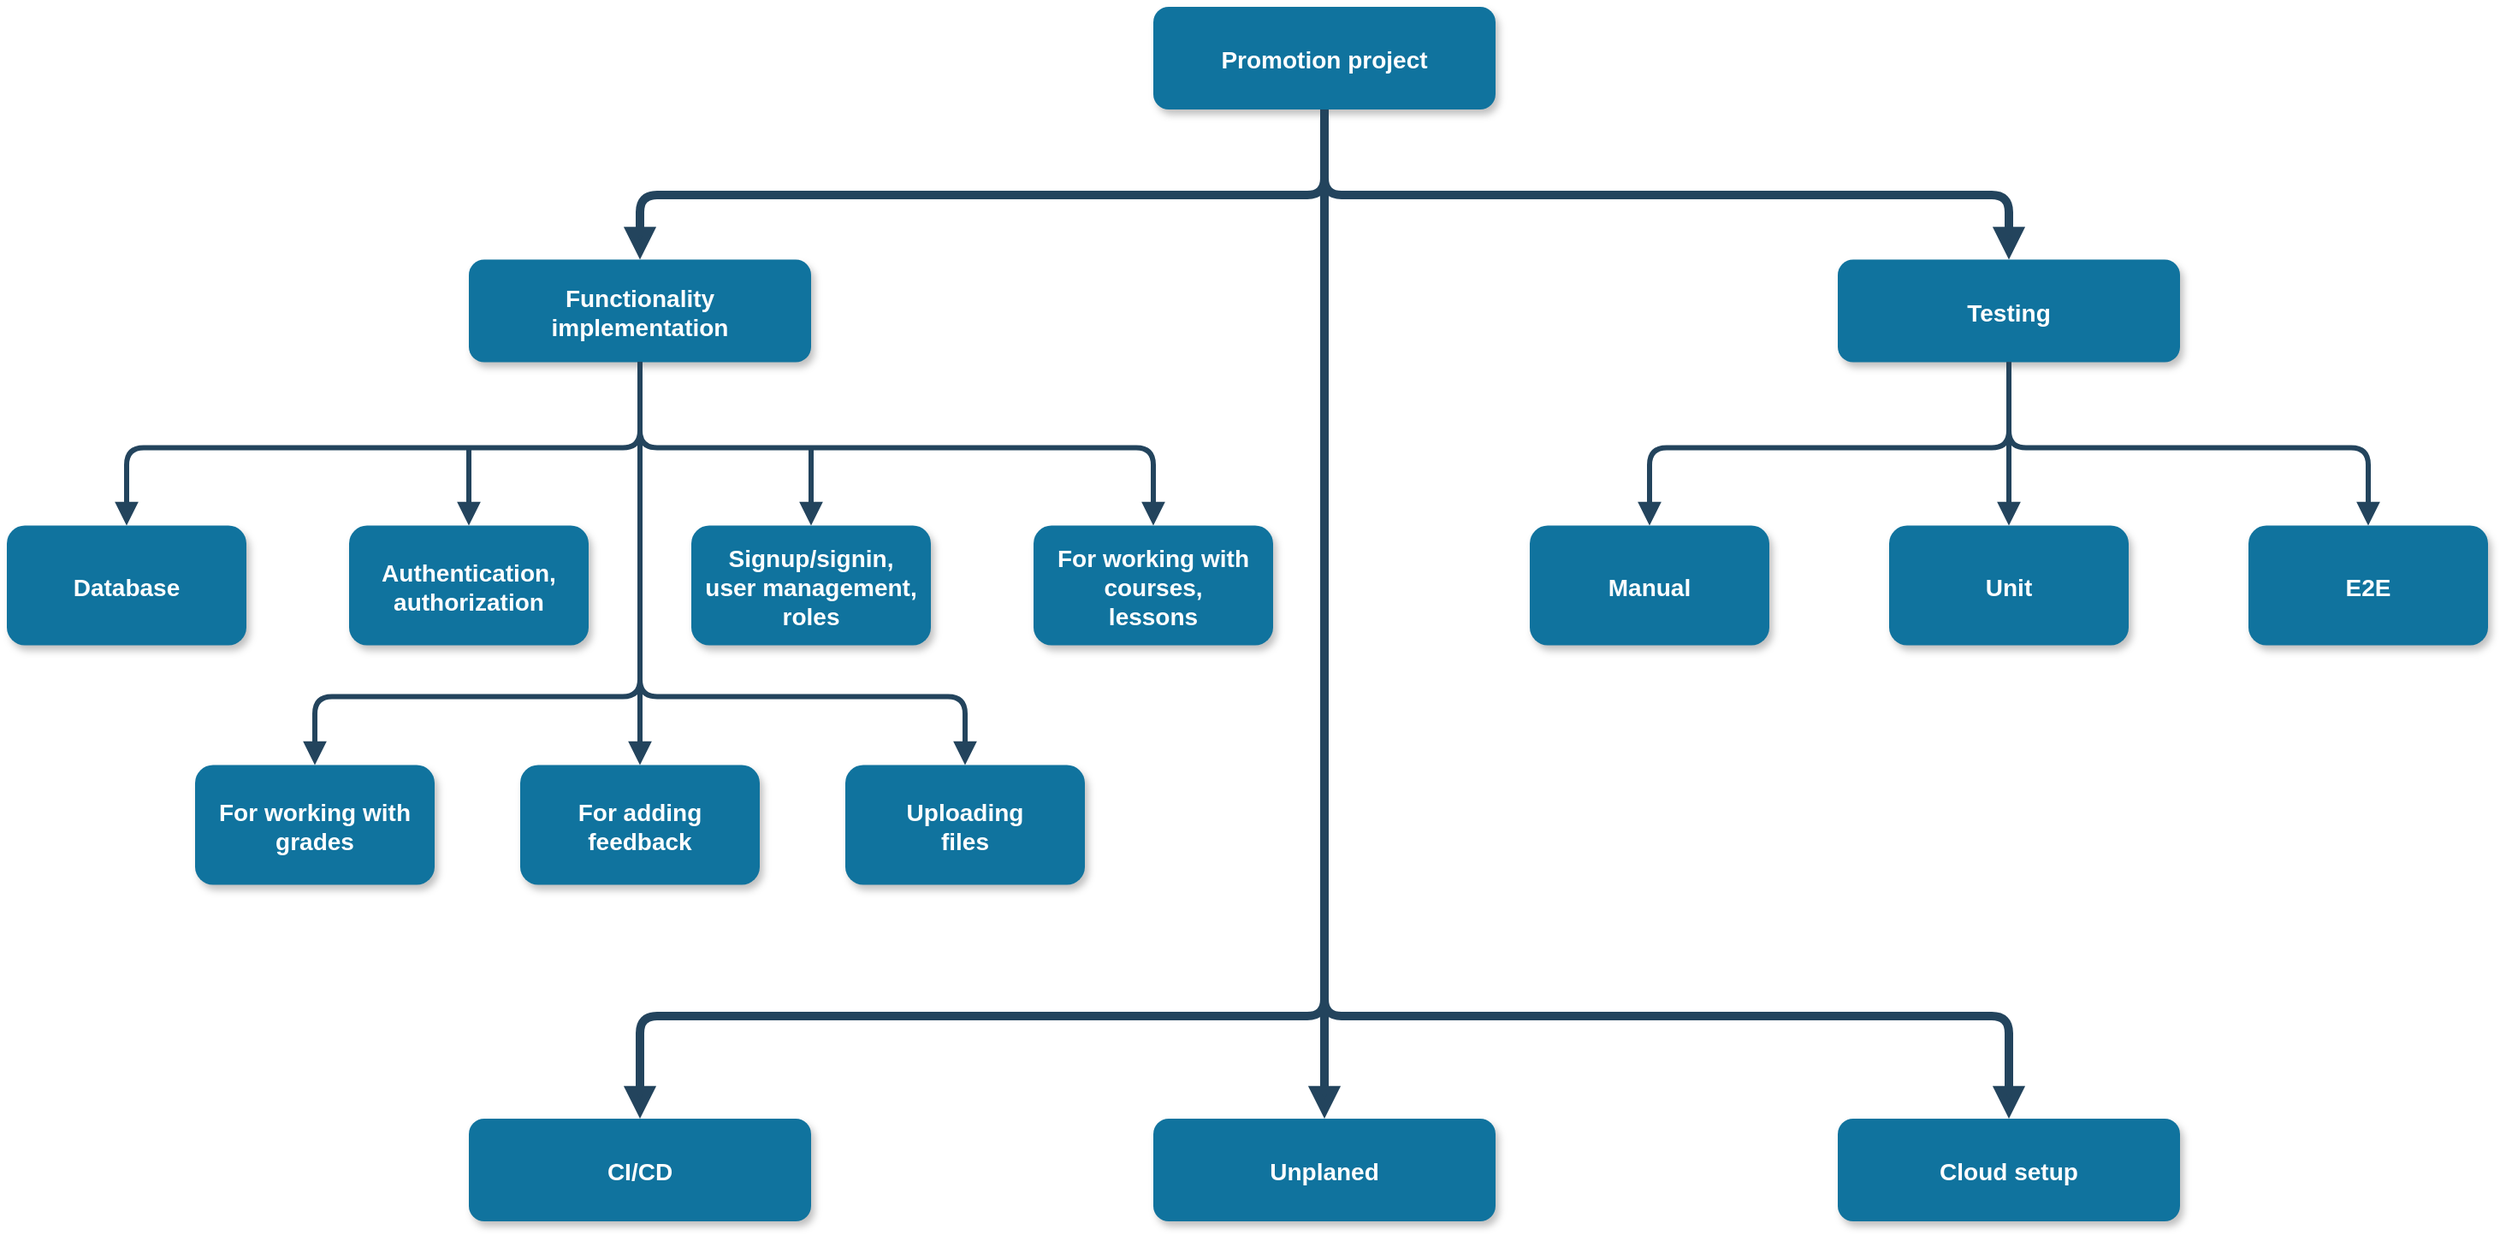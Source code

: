 <mxfile version="20.2.2" type="github">
  <diagram name="Page-1" id="97916047-d0de-89f5-080d-49f4d83e522f">
    <mxGraphModel dx="1943" dy="1104" grid="1" gridSize="10" guides="1" tooltips="1" connect="1" arrows="1" fold="1" page="1" pageScale="1.5" pageWidth="1169" pageHeight="827" background="none" math="0" shadow="0">
      <root>
        <mxCell id="0" />
        <mxCell id="1" parent="0" />
        <mxCell id="2" value="Promotion project" style="rounded=1;fillColor=#10739E;strokeColor=none;shadow=1;gradientColor=none;fontStyle=1;fontColor=#FFFFFF;fontSize=14;" parent="1" vertex="1">
          <mxGeometry x="860" y="170" width="200" height="60" as="geometry" />
        </mxCell>
        <mxCell id="4" value="Functionality &#xa;implementation" style="rounded=1;fillColor=#10739E;strokeColor=none;shadow=1;gradientColor=none;fontStyle=1;fontColor=#FFFFFF;fontSize=14;" parent="1" vertex="1">
          <mxGeometry x="460" y="317.75" width="200" height="60" as="geometry" />
        </mxCell>
        <mxCell id="5" value="CI/CD" style="rounded=1;fillColor=#10739E;strokeColor=none;shadow=1;gradientColor=none;fontStyle=1;fontColor=#FFFFFF;fontSize=14;" parent="1" vertex="1">
          <mxGeometry x="460" y="820" width="200" height="60" as="geometry" />
        </mxCell>
        <mxCell id="6" value="Cloud setup" style="rounded=1;fillColor=#10739E;strokeColor=none;shadow=1;gradientColor=none;fontStyle=1;fontColor=#FFFFFF;fontSize=14;" parent="1" vertex="1">
          <mxGeometry x="1260" y="820" width="200" height="60" as="geometry" />
        </mxCell>
        <mxCell id="18" value="Manual" style="rounded=1;fillColor=#10739E;strokeColor=none;shadow=1;gradientColor=none;fontStyle=1;fontColor=#FFFFFF;fontSize=14;" parent="1" vertex="1">
          <mxGeometry x="1080" y="473.25" width="140" height="70" as="geometry" />
        </mxCell>
        <mxCell id="30" value="" style="edgeStyle=elbowEdgeStyle;elbow=vertical;strokeWidth=5;endArrow=block;endFill=1;fontStyle=1;strokeColor=#23445D;exitX=0.5;exitY=1;exitDx=0;exitDy=0;entryX=0.5;entryY=0;entryDx=0;entryDy=0;" parent="1" source="2" target="lgOt8-nluyBLM5gNGaS2-56" edge="1">
          <mxGeometry x="230" y="-10" width="100" height="100" as="geometry">
            <mxPoint x="980" y="234.5" as="sourcePoint" />
            <mxPoint x="1600" y="480" as="targetPoint" />
            <Array as="points">
              <mxPoint x="1060" y="280" />
              <mxPoint x="1110" y="284.5" />
              <mxPoint x="980" y="274.5" />
              <mxPoint x="1070" y="294.5" />
              <mxPoint x="988" y="274.5" />
            </Array>
          </mxGeometry>
        </mxCell>
        <mxCell id="lgOt8-nluyBLM5gNGaS2-56" value="Testing" style="rounded=1;fillColor=#10739E;strokeColor=none;shadow=1;gradientColor=none;fontStyle=1;fontColor=#FFFFFF;fontSize=14;" parent="1" vertex="1">
          <mxGeometry x="1260" y="317.75" width="200" height="60" as="geometry" />
        </mxCell>
        <mxCell id="lgOt8-nluyBLM5gNGaS2-57" value="Unplaned" style="rounded=1;fillColor=#10739E;strokeColor=none;shadow=1;gradientColor=none;fontStyle=1;fontColor=#FFFFFF;fontSize=14;" parent="1" vertex="1">
          <mxGeometry x="860" y="820" width="200" height="60" as="geometry" />
        </mxCell>
        <mxCell id="lgOt8-nluyBLM5gNGaS2-62" value="" style="edgeStyle=elbowEdgeStyle;elbow=vertical;strokeWidth=5;endArrow=block;endFill=1;fontStyle=1;strokeColor=#23445D;exitX=0.5;exitY=1;exitDx=0;exitDy=0;entryX=0.5;entryY=0;entryDx=0;entryDy=0;" parent="1" source="2" target="4" edge="1">
          <mxGeometry x="159.57" y="-225.5" width="100" height="100" as="geometry">
            <mxPoint x="749.57" y="284.5" as="sourcePoint" />
            <mxPoint x="150" y="330" as="targetPoint" />
            <Array as="points">
              <mxPoint x="510" y="280" />
            </Array>
          </mxGeometry>
        </mxCell>
        <mxCell id="lgOt8-nluyBLM5gNGaS2-63" value="" style="edgeStyle=elbowEdgeStyle;elbow=vertical;strokeWidth=5;endArrow=block;endFill=1;fontStyle=1;strokeColor=#23445D;entryX=0.5;entryY=0;entryDx=0;entryDy=0;exitX=0.5;exitY=1;exitDx=0;exitDy=0;" parent="1" source="2" target="6" edge="1">
          <mxGeometry x="391.78" y="-225.5" width="100" height="100" as="geometry">
            <mxPoint x="981.78" y="284.5" as="sourcePoint" />
            <mxPoint x="982.21" y="324.5" as="targetPoint" />
            <Array as="points">
              <mxPoint x="980" y="760" />
              <mxPoint x="1070" y="690" />
            </Array>
          </mxGeometry>
        </mxCell>
        <mxCell id="lgOt8-nluyBLM5gNGaS2-66" value="" style="edgeStyle=elbowEdgeStyle;elbow=vertical;strokeWidth=3;endArrow=block;endFill=1;fontStyle=1;strokeColor=#23445D;exitX=0.5;exitY=1;exitDx=0;exitDy=0;entryX=0.5;entryY=0;entryDx=0;entryDy=0;" parent="1" source="lgOt8-nluyBLM5gNGaS2-56" target="18" edge="1">
          <mxGeometry x="489.5" y="-82.25" width="100" height="100" as="geometry">
            <mxPoint x="1359.5" y="427.75" as="sourcePoint" />
            <mxPoint x="1359.5" y="457.75" as="targetPoint" />
            <Array as="points">
              <mxPoint x="1260" y="427.75" />
              <mxPoint x="1260" y="437.75" />
              <mxPoint x="1340" y="427.75" />
              <mxPoint x="1280" y="447.75" />
            </Array>
          </mxGeometry>
        </mxCell>
        <mxCell id="lgOt8-nluyBLM5gNGaS2-68" value="Unit" style="rounded=1;fillColor=#10739E;strokeColor=none;shadow=1;gradientColor=none;fontStyle=1;fontColor=#FFFFFF;fontSize=14;" parent="1" vertex="1">
          <mxGeometry x="1290" y="473.25" width="140" height="70" as="geometry" />
        </mxCell>
        <mxCell id="lgOt8-nluyBLM5gNGaS2-69" value="E2E" style="rounded=1;fillColor=#10739E;strokeColor=none;shadow=1;gradientColor=none;fontStyle=1;fontColor=#FFFFFF;fontSize=14;" parent="1" vertex="1">
          <mxGeometry x="1500" y="473.25" width="140" height="70" as="geometry" />
        </mxCell>
        <mxCell id="lgOt8-nluyBLM5gNGaS2-70" value="" style="edgeStyle=elbowEdgeStyle;elbow=vertical;strokeWidth=3;endArrow=block;endFill=1;fontStyle=1;strokeColor=#23445D;exitX=0.5;exitY=1;exitDx=0;exitDy=0;entryX=0.5;entryY=0;entryDx=0;entryDy=0;" parent="1" source="lgOt8-nluyBLM5gNGaS2-56" target="lgOt8-nluyBLM5gNGaS2-69" edge="1">
          <mxGeometry x="499.5" y="-72.25" width="100" height="100" as="geometry">
            <mxPoint x="1370" y="437.75" as="sourcePoint" />
            <mxPoint x="1550" y="467.75" as="targetPoint" />
            <Array as="points">
              <mxPoint x="1410" y="427.75" />
              <mxPoint x="1450" y="447.75" />
            </Array>
          </mxGeometry>
        </mxCell>
        <mxCell id="lgOt8-nluyBLM5gNGaS2-71" value="" style="edgeStyle=elbowEdgeStyle;elbow=vertical;strokeWidth=3;endArrow=block;endFill=1;fontStyle=1;strokeColor=#23445D;exitX=0.5;exitY=1;exitDx=0;exitDy=0;entryX=0.5;entryY=0;entryDx=0;entryDy=0;" parent="1" source="lgOt8-nluyBLM5gNGaS2-56" target="lgOt8-nluyBLM5gNGaS2-68" edge="1">
          <mxGeometry x="769.76" y="-72.25" width="100" height="100" as="geometry">
            <mxPoint x="1359.76" y="437.75" as="sourcePoint" />
            <mxPoint x="1360" y="457.75" as="targetPoint" />
            <Array as="points">
              <mxPoint x="1360" y="407.75" />
            </Array>
          </mxGeometry>
        </mxCell>
        <mxCell id="lgOt8-nluyBLM5gNGaS2-72" value="Database" style="rounded=1;fillColor=#10739E;strokeColor=none;shadow=1;gradientColor=none;fontStyle=1;fontColor=#FFFFFF;fontSize=14;" parent="1" vertex="1">
          <mxGeometry x="190" y="473.25" width="140" height="70" as="geometry" />
        </mxCell>
        <mxCell id="lgOt8-nluyBLM5gNGaS2-73" value="Signup/signin,&#xa;user management,&#xa;roles" style="rounded=1;fillColor=#10739E;strokeColor=none;shadow=1;gradientColor=none;fontStyle=1;fontColor=#FFFFFF;fontSize=14;" parent="1" vertex="1">
          <mxGeometry x="590" y="473.25" width="140" height="70" as="geometry" />
        </mxCell>
        <mxCell id="lgOt8-nluyBLM5gNGaS2-74" value="Authentication,&#xa;authorization" style="rounded=1;fillColor=#10739E;strokeColor=none;shadow=1;gradientColor=none;fontStyle=1;fontColor=#FFFFFF;fontSize=14;" parent="1" vertex="1">
          <mxGeometry x="390" y="473.25" width="140" height="70" as="geometry" />
        </mxCell>
        <mxCell id="lgOt8-nluyBLM5gNGaS2-75" value="For working with&#xa;courses,&#xa;lessons" style="rounded=1;fillColor=#10739E;strokeColor=none;shadow=1;gradientColor=none;fontStyle=1;fontColor=#FFFFFF;fontSize=14;" parent="1" vertex="1">
          <mxGeometry x="790" y="473.25" width="140" height="70" as="geometry" />
        </mxCell>
        <mxCell id="lgOt8-nluyBLM5gNGaS2-76" value="Uploading&#xa;files" style="rounded=1;fillColor=#10739E;strokeColor=none;shadow=1;gradientColor=none;fontStyle=1;fontColor=#FFFFFF;fontSize=14;" parent="1" vertex="1">
          <mxGeometry x="680" y="613.25" width="140" height="70" as="geometry" />
        </mxCell>
        <mxCell id="lgOt8-nluyBLM5gNGaS2-77" value="For working with&#xa;grades" style="rounded=1;fillColor=#10739E;strokeColor=none;shadow=1;gradientColor=none;fontStyle=1;fontColor=#FFFFFF;fontSize=14;" parent="1" vertex="1">
          <mxGeometry x="300" y="613.25" width="140" height="70" as="geometry" />
        </mxCell>
        <mxCell id="lgOt8-nluyBLM5gNGaS2-78" value="" style="edgeStyle=elbowEdgeStyle;elbow=vertical;strokeWidth=3;endArrow=block;endFill=1;fontStyle=1;strokeColor=#23445D;exitX=0.5;exitY=1;exitDx=0;exitDy=0;entryX=0.5;entryY=0;entryDx=0;entryDy=0;" parent="1" source="4" target="lgOt8-nluyBLM5gNGaS2-72" edge="1">
          <mxGeometry x="-310.5" y="-116.75" width="100" height="100" as="geometry">
            <mxPoint x="560" y="383.25" as="sourcePoint" />
            <mxPoint x="400" y="478.75" as="targetPoint" />
            <Array as="points">
              <mxPoint x="440" y="427.75" />
              <mxPoint x="480" y="433.25" />
            </Array>
          </mxGeometry>
        </mxCell>
        <mxCell id="lgOt8-nluyBLM5gNGaS2-79" value="" style="edgeStyle=elbowEdgeStyle;elbow=vertical;strokeWidth=3;endArrow=block;endFill=1;fontStyle=1;strokeColor=#23445D;entryX=0.5;entryY=0;entryDx=0;entryDy=0;" parent="1" target="lgOt8-nluyBLM5gNGaS2-74" edge="1">
          <mxGeometry x="-120.34" y="-76.75" width="100" height="100" as="geometry">
            <mxPoint x="460" y="428" as="sourcePoint" />
            <mxPoint x="470" y="463.25" as="targetPoint" />
          </mxGeometry>
        </mxCell>
        <mxCell id="lgOt8-nluyBLM5gNGaS2-80" value="" style="edgeStyle=elbowEdgeStyle;elbow=vertical;strokeWidth=3;endArrow=block;endFill=1;fontStyle=1;strokeColor=#23445D;exitX=0.5;exitY=1;exitDx=0;exitDy=0;entryX=0.5;entryY=0;entryDx=0;entryDy=0;" parent="1" source="4" target="lgOt8-nluyBLM5gNGaS2-75" edge="1">
          <mxGeometry x="-40.5" y="-101.25" width="100" height="100" as="geometry">
            <mxPoint x="830" y="393.25" as="sourcePoint" />
            <mxPoint x="850" y="463.25" as="targetPoint" />
            <Array as="points">
              <mxPoint x="770" y="427.75" />
              <mxPoint x="710" y="433.25" />
            </Array>
          </mxGeometry>
        </mxCell>
        <mxCell id="lgOt8-nluyBLM5gNGaS2-81" value="" style="edgeStyle=elbowEdgeStyle;elbow=vertical;strokeWidth=3;endArrow=block;endFill=1;fontStyle=1;strokeColor=#23445D;entryX=0.5;entryY=0;entryDx=0;entryDy=0;" parent="1" target="lgOt8-nluyBLM5gNGaS2-73" edge="1">
          <mxGeometry x="79.66" y="-76.75" width="100" height="100" as="geometry">
            <mxPoint x="660" y="428" as="sourcePoint" />
            <mxPoint x="670" y="463.25" as="targetPoint" />
          </mxGeometry>
        </mxCell>
        <mxCell id="lgOt8-nluyBLM5gNGaS2-82" value="" style="edgeStyle=elbowEdgeStyle;elbow=vertical;strokeWidth=3;endArrow=block;endFill=1;fontStyle=1;strokeColor=#23445D;exitX=0.5;exitY=1;exitDx=0;exitDy=0;entryX=0.5;entryY=0;entryDx=0;entryDy=0;" parent="1" source="4" target="lgOt8-nluyBLM5gNGaS2-77" edge="1">
          <mxGeometry x="-30.34" y="-46.75" width="100" height="100" as="geometry">
            <mxPoint x="559.66" y="463.25" as="sourcePoint" />
            <mxPoint x="530" y="583.25" as="targetPoint" />
            <Array as="points">
              <mxPoint x="560" y="573.25" />
            </Array>
          </mxGeometry>
        </mxCell>
        <mxCell id="lgOt8-nluyBLM5gNGaS2-83" value="" style="edgeStyle=elbowEdgeStyle;elbow=vertical;strokeWidth=3;endArrow=block;endFill=1;fontStyle=1;strokeColor=#23445D;exitX=0.5;exitY=1;exitDx=0;exitDy=0;entryX=0.5;entryY=0;entryDx=0;entryDy=0;" parent="1" source="4" target="lgOt8-nluyBLM5gNGaS2-76" edge="1">
          <mxGeometry x="9.66" y="-21.25" width="100" height="100" as="geometry">
            <mxPoint x="600" y="403.25" as="sourcePoint" />
            <mxPoint x="710" y="583.25" as="targetPoint" />
            <Array as="points">
              <mxPoint x="630" y="573.25" />
            </Array>
          </mxGeometry>
        </mxCell>
        <mxCell id="lgOt8-nluyBLM5gNGaS2-84" value="For adding &#xa;feedback" style="rounded=1;fillColor=#10739E;strokeColor=none;shadow=1;gradientColor=none;fontStyle=1;fontColor=#FFFFFF;fontSize=14;" parent="1" vertex="1">
          <mxGeometry x="490" y="613.25" width="140" height="70" as="geometry" />
        </mxCell>
        <mxCell id="lgOt8-nluyBLM5gNGaS2-85" value="" style="edgeStyle=elbowEdgeStyle;elbow=vertical;strokeWidth=3;endArrow=block;endFill=1;fontStyle=1;strokeColor=#23445D;entryX=0.5;entryY=0;entryDx=0;entryDy=0;exitX=0.5;exitY=1;exitDx=0;exitDy=0;" parent="1" source="4" target="lgOt8-nluyBLM5gNGaS2-84" edge="1">
          <mxGeometry x="-30.21" y="53.25" width="100" height="100" as="geometry">
            <mxPoint x="559.79" y="563.25" as="sourcePoint" />
            <mxPoint x="560.13" y="603.25" as="targetPoint" />
          </mxGeometry>
        </mxCell>
        <mxCell id="9EEQ3FYE2I2rKsq-IMvb-35" value="" style="edgeStyle=elbowEdgeStyle;elbow=vertical;strokeWidth=5;endArrow=block;endFill=1;fontStyle=1;strokeColor=#23445D;exitX=0.5;exitY=1;exitDx=0;exitDy=0;entryX=0.5;entryY=0;entryDx=0;entryDy=0;" parent="1" source="2" target="5" edge="1">
          <mxGeometry x="89.5" y="280" width="100" height="100" as="geometry">
            <mxPoint x="960" y="740" as="sourcePoint" />
            <mxPoint x="800" y="835.5" as="targetPoint" />
            <Array as="points">
              <mxPoint x="760" y="760" />
              <mxPoint x="860" y="800" />
              <mxPoint x="940" y="790" />
              <mxPoint x="880" y="810" />
            </Array>
          </mxGeometry>
        </mxCell>
        <mxCell id="9EEQ3FYE2I2rKsq-IMvb-36" value="" style="edgeStyle=elbowEdgeStyle;elbow=vertical;strokeWidth=5;endArrow=block;endFill=1;fontStyle=1;strokeColor=#23445D;exitX=0.5;exitY=1;exitDx=0;exitDy=0;entryX=0.5;entryY=0;entryDx=0;entryDy=0;" parent="1" source="2" target="lgOt8-nluyBLM5gNGaS2-57" edge="1">
          <mxGeometry x="369.28" y="254.5" width="100" height="100" as="geometry">
            <mxPoint x="959.52" y="704.5" as="sourcePoint" />
            <mxPoint x="960" y="780" as="targetPoint" />
            <Array as="points">
              <mxPoint x="959.52" y="734.5" />
            </Array>
          </mxGeometry>
        </mxCell>
      </root>
    </mxGraphModel>
  </diagram>
</mxfile>
